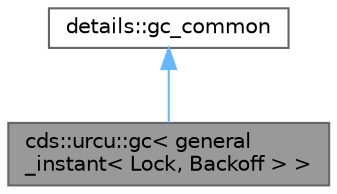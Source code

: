 digraph "cds::urcu::gc&lt; general_instant&lt; Lock, Backoff &gt; &gt;"
{
 // LATEX_PDF_SIZE
  bgcolor="transparent";
  edge [fontname=Helvetica,fontsize=10,labelfontname=Helvetica,labelfontsize=10];
  node [fontname=Helvetica,fontsize=10,shape=box,height=0.2,width=0.4];
  Node1 [id="Node000001",label="cds::urcu::gc\< general\l_instant\< Lock, Backoff \> \>",height=0.2,width=0.4,color="gray40", fillcolor="grey60", style="filled", fontcolor="black",tooltip="User-space general-purpose RCU with immediate reclamation"];
  Node2 -> Node1 [id="edge1_Node000001_Node000002",dir="back",color="steelblue1",style="solid",tooltip=" "];
  Node2 [id="Node000002",label="details::gc_common",height=0.2,width=0.4,color="gray40", fillcolor="white", style="filled",tooltip=" "];
}
